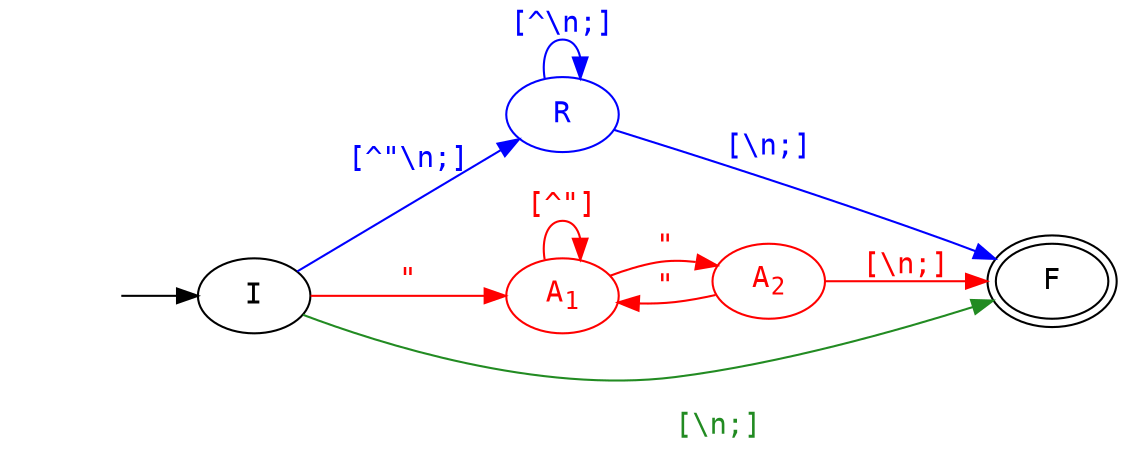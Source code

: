 digraph {
    graph [rankdir=LR fontname=monospace bgcolor=white]
    node  [fontname=monospace]
    edge  [fontname=monospace]

    0  [style="invis"]
    I  [group=g1]
    R  [group=g1 color="blue" fontcolor="blue"]
    A1 [group=g1 label=<A<SUB>1</SUB>> color="red" fontcolor="red"]
    A2 [group=g1 label=<A<SUB>2</SUB>> color="red" fontcolor="red"]
    F  [peripheries=2]

    0 -> I

    I -> F [label="\n " xlabel="\n[\\n;]" color="forestgreen" fontcolor="forestgreen"]

    edge [color="blue" fontcolor="blue"]
    I -> R [label="[^\"\\n;]"]
    R -> R [label="[^\\n;]"]
    R -> F [label="[\\n;]"]

    edge [color="red" fontcolor="red"]
    I -> A1  [label="\""]
    A1 -> A2 [label="\""]
    A1 -> A1 [label="[^\"]"]
    A2 -> A1 [label="\""]
    A2 -> F  [label="[\\n;]"]
}
